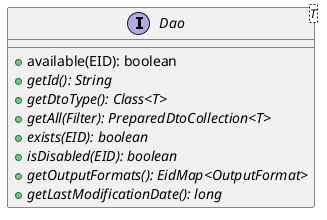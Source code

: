 @startuml

    interface Dao<T> [[Dao.html]] {
        +available(EID): boolean
        {abstract} +getId(): String
        {abstract} +getDtoType(): Class<T>
        {abstract} +getAll(Filter): PreparedDtoCollection<T>
        {abstract} +exists(EID): boolean
        {abstract} +isDisabled(EID): boolean
        {abstract} +getOutputFormats(): EidMap<OutputFormat>
        {abstract} +getLastModificationDate(): long
    }

@enduml
